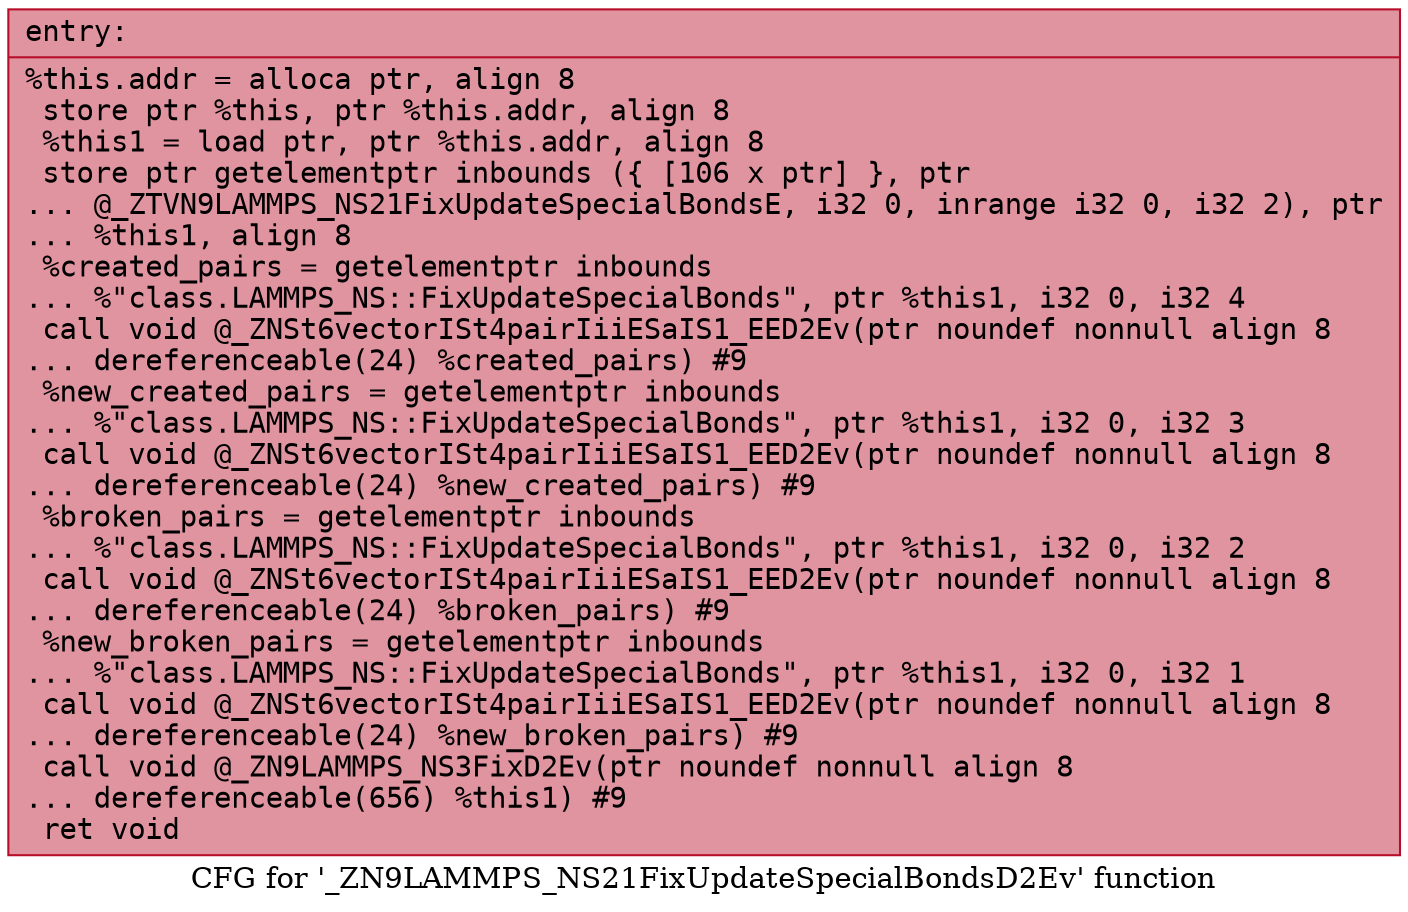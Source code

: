 digraph "CFG for '_ZN9LAMMPS_NS21FixUpdateSpecialBondsD2Ev' function" {
	label="CFG for '_ZN9LAMMPS_NS21FixUpdateSpecialBondsD2Ev' function";

	Node0x55c954ef8d40 [shape=record,color="#b70d28ff", style=filled, fillcolor="#b70d2870" fontname="Courier",label="{entry:\l|  %this.addr = alloca ptr, align 8\l  store ptr %this, ptr %this.addr, align 8\l  %this1 = load ptr, ptr %this.addr, align 8\l  store ptr getelementptr inbounds (\{ [106 x ptr] \}, ptr\l... @_ZTVN9LAMMPS_NS21FixUpdateSpecialBondsE, i32 0, inrange i32 0, i32 2), ptr\l... %this1, align 8\l  %created_pairs = getelementptr inbounds\l... %\"class.LAMMPS_NS::FixUpdateSpecialBonds\", ptr %this1, i32 0, i32 4\l  call void @_ZNSt6vectorISt4pairIiiESaIS1_EED2Ev(ptr noundef nonnull align 8\l... dereferenceable(24) %created_pairs) #9\l  %new_created_pairs = getelementptr inbounds\l... %\"class.LAMMPS_NS::FixUpdateSpecialBonds\", ptr %this1, i32 0, i32 3\l  call void @_ZNSt6vectorISt4pairIiiESaIS1_EED2Ev(ptr noundef nonnull align 8\l... dereferenceable(24) %new_created_pairs) #9\l  %broken_pairs = getelementptr inbounds\l... %\"class.LAMMPS_NS::FixUpdateSpecialBonds\", ptr %this1, i32 0, i32 2\l  call void @_ZNSt6vectorISt4pairIiiESaIS1_EED2Ev(ptr noundef nonnull align 8\l... dereferenceable(24) %broken_pairs) #9\l  %new_broken_pairs = getelementptr inbounds\l... %\"class.LAMMPS_NS::FixUpdateSpecialBonds\", ptr %this1, i32 0, i32 1\l  call void @_ZNSt6vectorISt4pairIiiESaIS1_EED2Ev(ptr noundef nonnull align 8\l... dereferenceable(24) %new_broken_pairs) #9\l  call void @_ZN9LAMMPS_NS3FixD2Ev(ptr noundef nonnull align 8\l... dereferenceable(656) %this1) #9\l  ret void\l}"];
}
